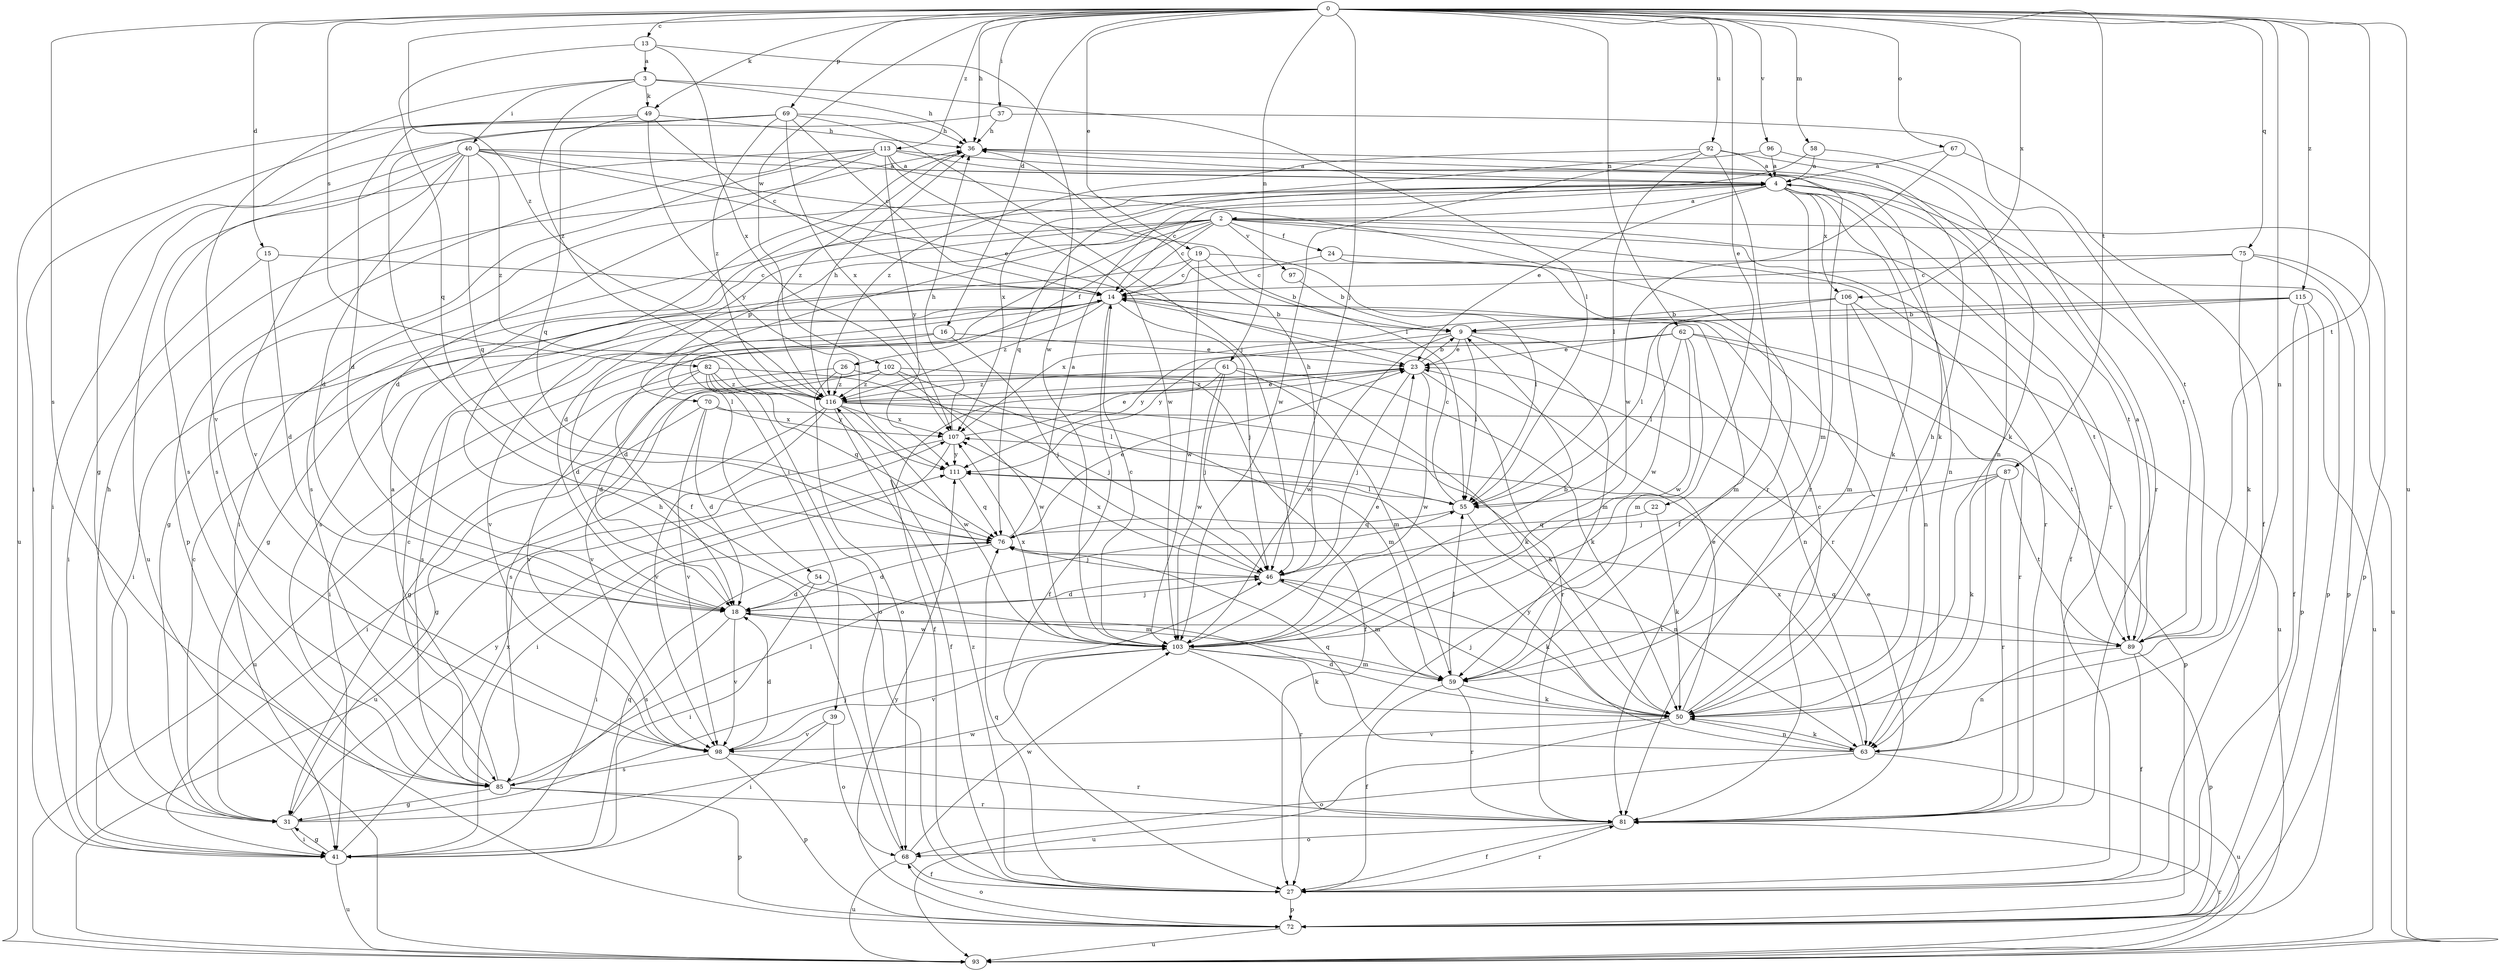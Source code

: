 strict digraph  {
0;
2;
3;
4;
9;
13;
14;
15;
16;
18;
19;
22;
23;
24;
26;
27;
31;
36;
37;
39;
40;
41;
46;
49;
50;
54;
55;
58;
59;
61;
62;
63;
67;
68;
69;
70;
72;
75;
76;
81;
82;
85;
87;
89;
92;
93;
96;
97;
98;
102;
103;
106;
107;
111;
113;
115;
116;
0 -> 13  [label=c];
0 -> 15  [label=d];
0 -> 16  [label=d];
0 -> 19  [label=e];
0 -> 22  [label=e];
0 -> 36  [label=h];
0 -> 37  [label=i];
0 -> 46  [label=j];
0 -> 49  [label=k];
0 -> 58  [label=m];
0 -> 61  [label=n];
0 -> 62  [label=n];
0 -> 63  [label=n];
0 -> 67  [label=o];
0 -> 69  [label=p];
0 -> 75  [label=q];
0 -> 82  [label=s];
0 -> 85  [label=s];
0 -> 87  [label=t];
0 -> 89  [label=t];
0 -> 92  [label=u];
0 -> 93  [label=u];
0 -> 96  [label=v];
0 -> 102  [label=w];
0 -> 106  [label=x];
0 -> 113  [label=z];
0 -> 115  [label=z];
0 -> 116  [label=z];
2 -> 14  [label=c];
2 -> 18  [label=d];
2 -> 24  [label=f];
2 -> 26  [label=f];
2 -> 27  [label=f];
2 -> 31  [label=g];
2 -> 39  [label=i];
2 -> 54  [label=l];
2 -> 70  [label=p];
2 -> 72  [label=p];
2 -> 81  [label=r];
2 -> 89  [label=t];
2 -> 97  [label=v];
3 -> 36  [label=h];
3 -> 40  [label=i];
3 -> 49  [label=k];
3 -> 55  [label=l];
3 -> 98  [label=v];
3 -> 116  [label=z];
4 -> 2  [label=a];
4 -> 14  [label=c];
4 -> 23  [label=e];
4 -> 41  [label=i];
4 -> 50  [label=k];
4 -> 59  [label=m];
4 -> 63  [label=n];
4 -> 81  [label=r];
4 -> 85  [label=s];
4 -> 89  [label=t];
4 -> 106  [label=x];
9 -> 23  [label=e];
9 -> 55  [label=l];
9 -> 59  [label=m];
9 -> 63  [label=n];
9 -> 103  [label=w];
9 -> 111  [label=y];
13 -> 3  [label=a];
13 -> 76  [label=q];
13 -> 103  [label=w];
13 -> 107  [label=x];
14 -> 9  [label=b];
14 -> 18  [label=d];
14 -> 27  [label=f];
14 -> 41  [label=i];
14 -> 46  [label=j];
14 -> 59  [label=m];
14 -> 98  [label=v];
14 -> 116  [label=z];
15 -> 14  [label=c];
15 -> 18  [label=d];
15 -> 41  [label=i];
16 -> 18  [label=d];
16 -> 23  [label=e];
16 -> 46  [label=j];
16 -> 85  [label=s];
18 -> 46  [label=j];
18 -> 85  [label=s];
18 -> 89  [label=t];
18 -> 98  [label=v];
18 -> 103  [label=w];
19 -> 9  [label=b];
19 -> 14  [label=c];
19 -> 55  [label=l];
19 -> 85  [label=s];
19 -> 103  [label=w];
22 -> 50  [label=k];
22 -> 76  [label=q];
23 -> 9  [label=b];
23 -> 46  [label=j];
23 -> 81  [label=r];
23 -> 85  [label=s];
23 -> 103  [label=w];
23 -> 116  [label=z];
24 -> 14  [label=c];
24 -> 72  [label=p];
24 -> 81  [label=r];
26 -> 27  [label=f];
26 -> 68  [label=o];
26 -> 98  [label=v];
26 -> 116  [label=z];
27 -> 72  [label=p];
27 -> 76  [label=q];
27 -> 81  [label=r];
27 -> 116  [label=z];
31 -> 14  [label=c];
31 -> 36  [label=h];
31 -> 41  [label=i];
31 -> 46  [label=j];
31 -> 103  [label=w];
31 -> 111  [label=y];
36 -> 4  [label=a];
36 -> 81  [label=r];
36 -> 116  [label=z];
37 -> 31  [label=g];
37 -> 36  [label=h];
37 -> 89  [label=t];
39 -> 41  [label=i];
39 -> 68  [label=o];
39 -> 98  [label=v];
40 -> 4  [label=a];
40 -> 18  [label=d];
40 -> 23  [label=e];
40 -> 41  [label=i];
40 -> 55  [label=l];
40 -> 76  [label=q];
40 -> 81  [label=r];
40 -> 85  [label=s];
40 -> 98  [label=v];
40 -> 116  [label=z];
41 -> 31  [label=g];
41 -> 76  [label=q];
41 -> 93  [label=u];
41 -> 107  [label=x];
46 -> 18  [label=d];
46 -> 36  [label=h];
46 -> 50  [label=k];
46 -> 59  [label=m];
46 -> 107  [label=x];
49 -> 14  [label=c];
49 -> 36  [label=h];
49 -> 76  [label=q];
49 -> 93  [label=u];
49 -> 111  [label=y];
50 -> 14  [label=c];
50 -> 18  [label=d];
50 -> 23  [label=e];
50 -> 36  [label=h];
50 -> 46  [label=j];
50 -> 63  [label=n];
50 -> 93  [label=u];
50 -> 98  [label=v];
54 -> 18  [label=d];
54 -> 41  [label=i];
54 -> 59  [label=m];
55 -> 14  [label=c];
55 -> 63  [label=n];
55 -> 76  [label=q];
58 -> 4  [label=a];
58 -> 76  [label=q];
58 -> 81  [label=r];
59 -> 27  [label=f];
59 -> 50  [label=k];
59 -> 55  [label=l];
59 -> 81  [label=r];
61 -> 27  [label=f];
61 -> 46  [label=j];
61 -> 50  [label=k];
61 -> 59  [label=m];
61 -> 103  [label=w];
61 -> 116  [label=z];
62 -> 23  [label=e];
62 -> 41  [label=i];
62 -> 55  [label=l];
62 -> 59  [label=m];
62 -> 81  [label=r];
62 -> 89  [label=t];
62 -> 103  [label=w];
62 -> 111  [label=y];
63 -> 50  [label=k];
63 -> 68  [label=o];
63 -> 76  [label=q];
63 -> 93  [label=u];
63 -> 107  [label=x];
63 -> 111  [label=y];
67 -> 4  [label=a];
67 -> 27  [label=f];
67 -> 103  [label=w];
68 -> 27  [label=f];
68 -> 36  [label=h];
68 -> 93  [label=u];
68 -> 103  [label=w];
69 -> 14  [label=c];
69 -> 18  [label=d];
69 -> 27  [label=f];
69 -> 36  [label=h];
69 -> 41  [label=i];
69 -> 46  [label=j];
69 -> 107  [label=x];
69 -> 116  [label=z];
70 -> 18  [label=d];
70 -> 31  [label=g];
70 -> 72  [label=p];
70 -> 98  [label=v];
70 -> 107  [label=x];
72 -> 68  [label=o];
72 -> 93  [label=u];
72 -> 111  [label=y];
75 -> 14  [label=c];
75 -> 31  [label=g];
75 -> 50  [label=k];
75 -> 72  [label=p];
75 -> 93  [label=u];
76 -> 4  [label=a];
76 -> 18  [label=d];
76 -> 23  [label=e];
76 -> 41  [label=i];
76 -> 46  [label=j];
81 -> 23  [label=e];
81 -> 27  [label=f];
81 -> 68  [label=o];
82 -> 18  [label=d];
82 -> 46  [label=j];
82 -> 68  [label=o];
82 -> 76  [label=q];
82 -> 93  [label=u];
82 -> 111  [label=y];
82 -> 116  [label=z];
85 -> 4  [label=a];
85 -> 14  [label=c];
85 -> 31  [label=g];
85 -> 55  [label=l];
85 -> 72  [label=p];
85 -> 81  [label=r];
87 -> 46  [label=j];
87 -> 50  [label=k];
87 -> 55  [label=l];
87 -> 81  [label=r];
87 -> 89  [label=t];
89 -> 4  [label=a];
89 -> 27  [label=f];
89 -> 63  [label=n];
89 -> 72  [label=p];
89 -> 76  [label=q];
92 -> 4  [label=a];
92 -> 27  [label=f];
92 -> 55  [label=l];
92 -> 63  [label=n];
92 -> 103  [label=w];
92 -> 116  [label=z];
93 -> 81  [label=r];
96 -> 4  [label=a];
96 -> 50  [label=k];
96 -> 107  [label=x];
97 -> 9  [label=b];
98 -> 18  [label=d];
98 -> 72  [label=p];
98 -> 81  [label=r];
98 -> 85  [label=s];
102 -> 31  [label=g];
102 -> 50  [label=k];
102 -> 55  [label=l];
102 -> 98  [label=v];
102 -> 103  [label=w];
102 -> 116  [label=z];
103 -> 9  [label=b];
103 -> 14  [label=c];
103 -> 23  [label=e];
103 -> 50  [label=k];
103 -> 59  [label=m];
103 -> 81  [label=r];
103 -> 98  [label=v];
103 -> 107  [label=x];
106 -> 9  [label=b];
106 -> 59  [label=m];
106 -> 63  [label=n];
106 -> 93  [label=u];
106 -> 103  [label=w];
107 -> 23  [label=e];
107 -> 36  [label=h];
107 -> 41  [label=i];
107 -> 93  [label=u];
107 -> 111  [label=y];
111 -> 55  [label=l];
111 -> 76  [label=q];
113 -> 4  [label=a];
113 -> 18  [label=d];
113 -> 50  [label=k];
113 -> 72  [label=p];
113 -> 85  [label=s];
113 -> 89  [label=t];
113 -> 93  [label=u];
113 -> 103  [label=w];
113 -> 111  [label=y];
115 -> 9  [label=b];
115 -> 27  [label=f];
115 -> 55  [label=l];
115 -> 72  [label=p];
115 -> 93  [label=u];
115 -> 107  [label=x];
116 -> 23  [label=e];
116 -> 27  [label=f];
116 -> 36  [label=h];
116 -> 41  [label=i];
116 -> 50  [label=k];
116 -> 59  [label=m];
116 -> 98  [label=v];
116 -> 103  [label=w];
116 -> 107  [label=x];
}
